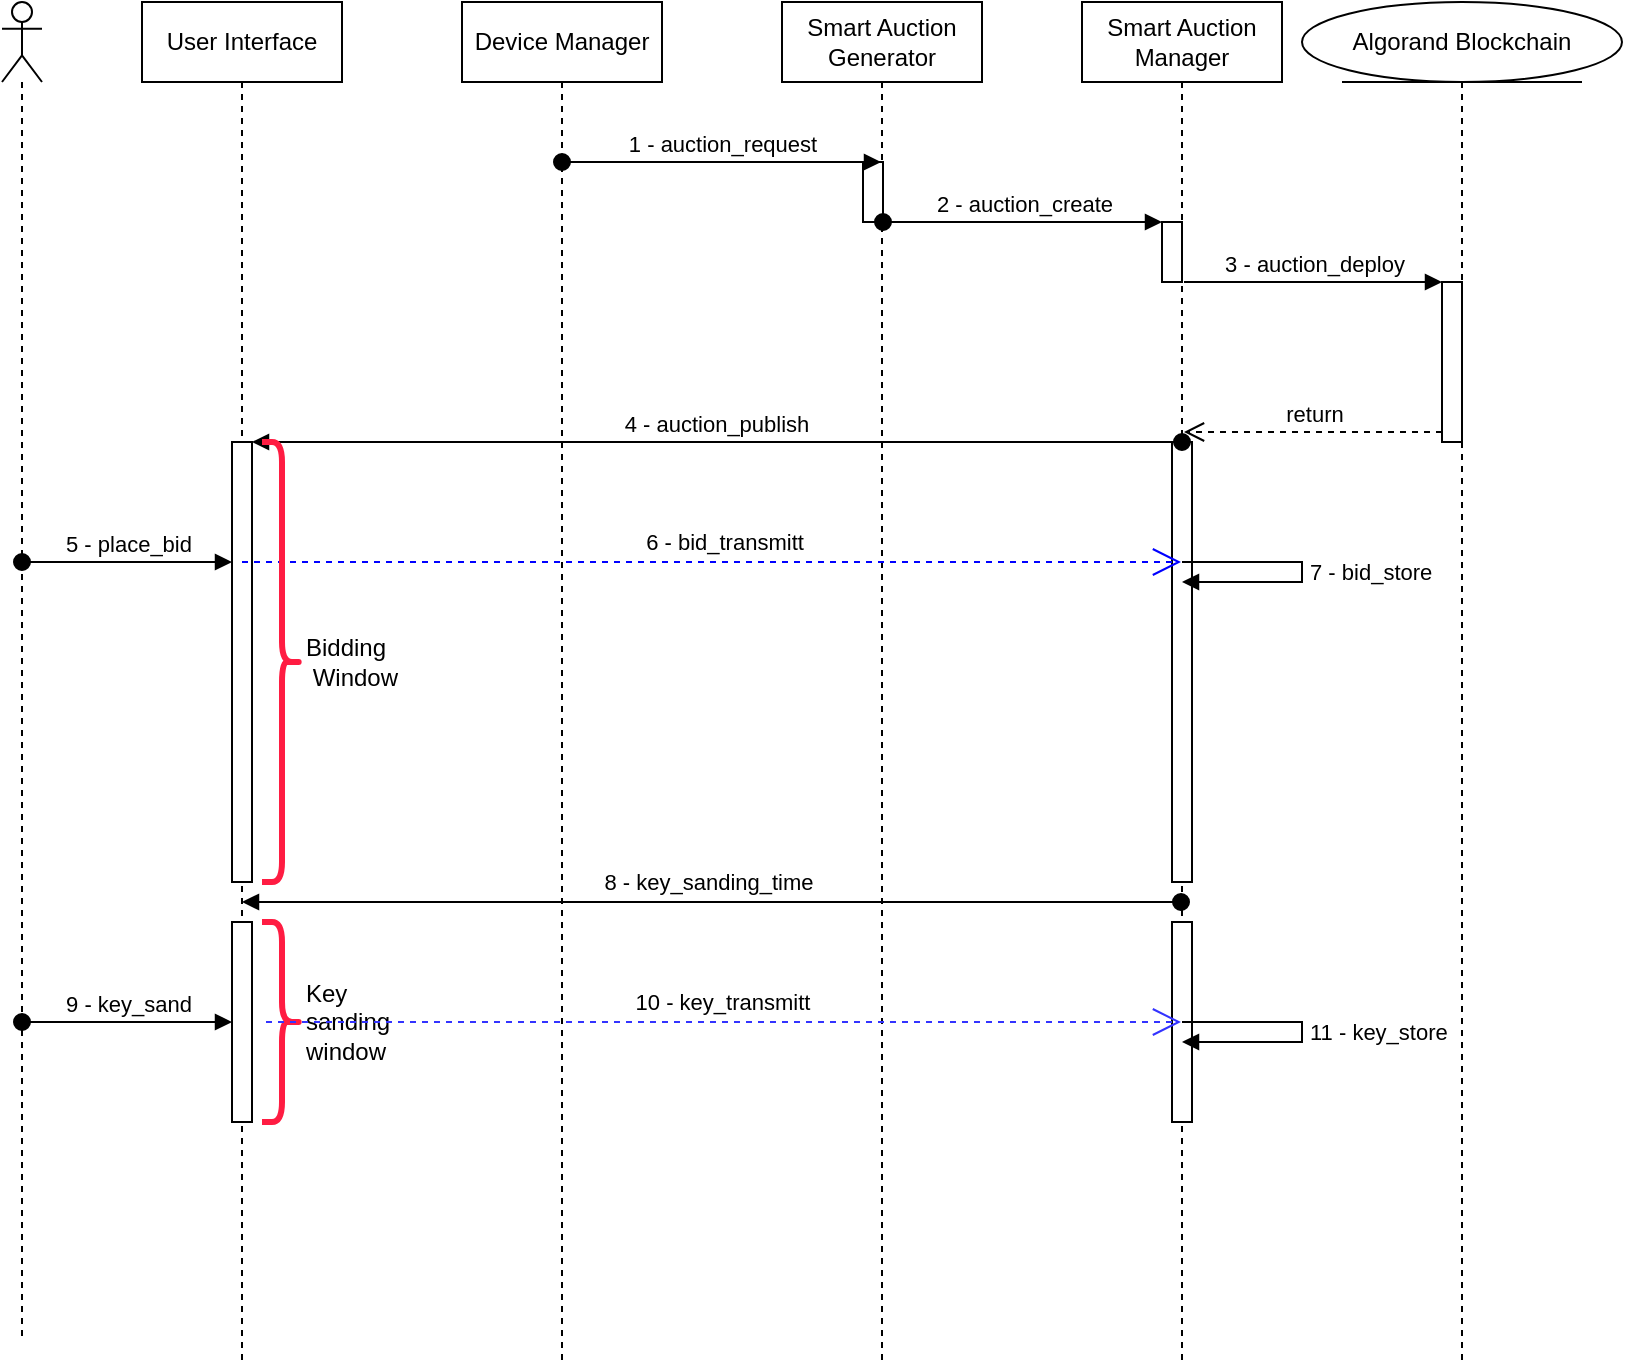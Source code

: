 <mxfile version="21.2.9" type="github">
  <diagram name="Pagina-1" id="DZtC7V4ZbZOl91H6jhJw">
    <mxGraphModel dx="838" dy="663" grid="1" gridSize="10" guides="1" tooltips="1" connect="1" arrows="1" fold="1" page="1" pageScale="1" pageWidth="827" pageHeight="1169" math="0" shadow="0">
      <root>
        <mxCell id="0" />
        <mxCell id="1" parent="0" />
        <mxCell id="v9cwIrvtGYx73TXp7SWS-9" value="" style="shape=umlLifeline;perimeter=lifelinePerimeter;whiteSpace=wrap;html=1;container=1;dropTarget=0;collapsible=0;recursiveResize=0;outlineConnect=0;portConstraint=eastwest;newEdgeStyle={&quot;edgeStyle&quot;:&quot;elbowEdgeStyle&quot;,&quot;elbow&quot;:&quot;vertical&quot;,&quot;curved&quot;:0,&quot;rounded&quot;:0};participant=umlActor;" vertex="1" parent="1">
          <mxGeometry x="10" y="40" width="20" height="670" as="geometry" />
        </mxCell>
        <mxCell id="v9cwIrvtGYx73TXp7SWS-10" value="User Interface" style="shape=umlLifeline;perimeter=lifelinePerimeter;whiteSpace=wrap;html=1;container=1;dropTarget=0;collapsible=0;recursiveResize=0;outlineConnect=0;portConstraint=eastwest;newEdgeStyle={&quot;edgeStyle&quot;:&quot;elbowEdgeStyle&quot;,&quot;elbow&quot;:&quot;vertical&quot;,&quot;curved&quot;:0,&quot;rounded&quot;:0};" vertex="1" parent="1">
          <mxGeometry x="80" y="40" width="100" height="680" as="geometry" />
        </mxCell>
        <mxCell id="v9cwIrvtGYx73TXp7SWS-32" value="" style="html=1;points=[];perimeter=orthogonalPerimeter;outlineConnect=0;targetShapes=umlLifeline;portConstraint=eastwest;newEdgeStyle={&quot;edgeStyle&quot;:&quot;elbowEdgeStyle&quot;,&quot;elbow&quot;:&quot;vertical&quot;,&quot;curved&quot;:0,&quot;rounded&quot;:0};" vertex="1" parent="v9cwIrvtGYx73TXp7SWS-10">
          <mxGeometry x="45" y="220" width="10" height="220" as="geometry" />
        </mxCell>
        <mxCell id="v9cwIrvtGYx73TXp7SWS-48" value="" style="html=1;points=[];perimeter=orthogonalPerimeter;outlineConnect=0;targetShapes=umlLifeline;portConstraint=eastwest;newEdgeStyle={&quot;edgeStyle&quot;:&quot;elbowEdgeStyle&quot;,&quot;elbow&quot;:&quot;vertical&quot;,&quot;curved&quot;:0,&quot;rounded&quot;:0};" vertex="1" parent="v9cwIrvtGYx73TXp7SWS-10">
          <mxGeometry x="45" y="460" width="10" height="100" as="geometry" />
        </mxCell>
        <mxCell id="v9cwIrvtGYx73TXp7SWS-11" value="Device Manager" style="shape=umlLifeline;perimeter=lifelinePerimeter;whiteSpace=wrap;html=1;container=1;dropTarget=0;collapsible=0;recursiveResize=0;outlineConnect=0;portConstraint=eastwest;newEdgeStyle={&quot;edgeStyle&quot;:&quot;elbowEdgeStyle&quot;,&quot;elbow&quot;:&quot;vertical&quot;,&quot;curved&quot;:0,&quot;rounded&quot;:0};" vertex="1" parent="1">
          <mxGeometry x="240" y="40" width="100" height="680" as="geometry" />
        </mxCell>
        <mxCell id="v9cwIrvtGYx73TXp7SWS-12" value="Smart Auction Generator" style="shape=umlLifeline;perimeter=lifelinePerimeter;whiteSpace=wrap;html=1;container=1;dropTarget=0;collapsible=0;recursiveResize=0;outlineConnect=0;portConstraint=eastwest;newEdgeStyle={&quot;edgeStyle&quot;:&quot;elbowEdgeStyle&quot;,&quot;elbow&quot;:&quot;vertical&quot;,&quot;curved&quot;:0,&quot;rounded&quot;:0};" vertex="1" parent="1">
          <mxGeometry x="400" y="40" width="100" height="680" as="geometry" />
        </mxCell>
        <mxCell id="v9cwIrvtGYx73TXp7SWS-21" value="" style="html=1;points=[];perimeter=orthogonalPerimeter;outlineConnect=0;targetShapes=umlLifeline;portConstraint=eastwest;newEdgeStyle={&quot;edgeStyle&quot;:&quot;elbowEdgeStyle&quot;,&quot;elbow&quot;:&quot;vertical&quot;,&quot;curved&quot;:0,&quot;rounded&quot;:0};" vertex="1" parent="v9cwIrvtGYx73TXp7SWS-12">
          <mxGeometry x="40.5" y="80" width="10" height="30" as="geometry" />
        </mxCell>
        <mxCell id="v9cwIrvtGYx73TXp7SWS-13" value="Smart Auction Manager" style="shape=umlLifeline;perimeter=lifelinePerimeter;whiteSpace=wrap;html=1;container=1;dropTarget=0;collapsible=0;recursiveResize=0;outlineConnect=0;portConstraint=eastwest;newEdgeStyle={&quot;edgeStyle&quot;:&quot;elbowEdgeStyle&quot;,&quot;elbow&quot;:&quot;vertical&quot;,&quot;curved&quot;:0,&quot;rounded&quot;:0};" vertex="1" parent="1">
          <mxGeometry x="550" y="40" width="100" height="680" as="geometry" />
        </mxCell>
        <mxCell id="v9cwIrvtGYx73TXp7SWS-25" value="" style="html=1;points=[];perimeter=orthogonalPerimeter;outlineConnect=0;targetShapes=umlLifeline;portConstraint=eastwest;newEdgeStyle={&quot;edgeStyle&quot;:&quot;elbowEdgeStyle&quot;,&quot;elbow&quot;:&quot;vertical&quot;,&quot;curved&quot;:0,&quot;rounded&quot;:0};" vertex="1" parent="v9cwIrvtGYx73TXp7SWS-13">
          <mxGeometry x="40" y="110" width="10" height="30" as="geometry" />
        </mxCell>
        <mxCell id="v9cwIrvtGYx73TXp7SWS-26" value="2 - auction_create" style="html=1;verticalAlign=bottom;startArrow=oval;endArrow=block;startSize=8;edgeStyle=elbowEdgeStyle;elbow=vertical;curved=0;rounded=0;" edge="1" parent="v9cwIrvtGYx73TXp7SWS-13" target="v9cwIrvtGYx73TXp7SWS-25">
          <mxGeometry relative="1" as="geometry">
            <mxPoint x="-99.5" y="110" as="sourcePoint" />
            <mxPoint x="60.5" y="110" as="targetPoint" />
            <Array as="points">
              <mxPoint x="-29.5" y="110" />
              <mxPoint x="0.5" y="130" />
            </Array>
          </mxGeometry>
        </mxCell>
        <mxCell id="v9cwIrvtGYx73TXp7SWS-43" value="" style="html=1;points=[];perimeter=orthogonalPerimeter;outlineConnect=0;targetShapes=umlLifeline;portConstraint=eastwest;newEdgeStyle={&quot;edgeStyle&quot;:&quot;elbowEdgeStyle&quot;,&quot;elbow&quot;:&quot;vertical&quot;,&quot;curved&quot;:0,&quot;rounded&quot;:0};" vertex="1" parent="v9cwIrvtGYx73TXp7SWS-13">
          <mxGeometry x="45" y="220" width="10" height="220" as="geometry" />
        </mxCell>
        <mxCell id="v9cwIrvtGYx73TXp7SWS-54" value="" style="html=1;points=[];perimeter=orthogonalPerimeter;outlineConnect=0;targetShapes=umlLifeline;portConstraint=eastwest;newEdgeStyle={&quot;edgeStyle&quot;:&quot;elbowEdgeStyle&quot;,&quot;elbow&quot;:&quot;vertical&quot;,&quot;curved&quot;:0,&quot;rounded&quot;:0};" vertex="1" parent="v9cwIrvtGYx73TXp7SWS-13">
          <mxGeometry x="45" y="460" width="10" height="100" as="geometry" />
        </mxCell>
        <mxCell id="v9cwIrvtGYx73TXp7SWS-14" value="Algorand Blockchain" style="shape=umlLifeline;perimeter=lifelinePerimeter;whiteSpace=wrap;html=1;container=1;dropTarget=0;collapsible=0;recursiveResize=0;outlineConnect=0;portConstraint=eastwest;newEdgeStyle={&quot;edgeStyle&quot;:&quot;elbowEdgeStyle&quot;,&quot;elbow&quot;:&quot;vertical&quot;,&quot;curved&quot;:0,&quot;rounded&quot;:0};participant=umlEntity;" vertex="1" parent="1">
          <mxGeometry x="660" y="40" width="160" height="680" as="geometry" />
        </mxCell>
        <mxCell id="v9cwIrvtGYx73TXp7SWS-27" value="" style="html=1;points=[];perimeter=orthogonalPerimeter;outlineConnect=0;targetShapes=umlLifeline;portConstraint=eastwest;newEdgeStyle={&quot;edgeStyle&quot;:&quot;elbowEdgeStyle&quot;,&quot;elbow&quot;:&quot;vertical&quot;,&quot;curved&quot;:0,&quot;rounded&quot;:0};" vertex="1" parent="v9cwIrvtGYx73TXp7SWS-14">
          <mxGeometry x="70" y="140" width="10" height="80" as="geometry" />
        </mxCell>
        <mxCell id="v9cwIrvtGYx73TXp7SWS-28" value="3 - auction_deploy" style="html=1;verticalAlign=bottom;endArrow=block;edgeStyle=elbowEdgeStyle;elbow=vertical;curved=0;rounded=0;" edge="1" target="v9cwIrvtGYx73TXp7SWS-27" parent="v9cwIrvtGYx73TXp7SWS-14">
          <mxGeometry relative="1" as="geometry">
            <mxPoint x="-59" y="140" as="sourcePoint" />
          </mxGeometry>
        </mxCell>
        <mxCell id="v9cwIrvtGYx73TXp7SWS-29" value="return" style="html=1;verticalAlign=bottom;endArrow=open;dashed=1;endSize=8;edgeStyle=elbowEdgeStyle;elbow=vertical;curved=0;rounded=0;" edge="1" source="v9cwIrvtGYx73TXp7SWS-27" parent="v9cwIrvtGYx73TXp7SWS-14">
          <mxGeometry relative="1" as="geometry">
            <mxPoint x="-59" y="215" as="targetPoint" />
          </mxGeometry>
        </mxCell>
        <mxCell id="v9cwIrvtGYx73TXp7SWS-22" value="1 - auction_request" style="html=1;verticalAlign=bottom;startArrow=oval;endArrow=block;startSize=8;edgeStyle=elbowEdgeStyle;elbow=vertical;curved=0;rounded=0;" edge="1" target="v9cwIrvtGYx73TXp7SWS-12" parent="1" source="v9cwIrvtGYx73TXp7SWS-11">
          <mxGeometry relative="1" as="geometry">
            <mxPoint x="350" y="120" as="sourcePoint" />
            <mxPoint x="510" y="120" as="targetPoint" />
            <Array as="points">
              <mxPoint x="360" y="120" />
              <mxPoint x="390" y="140" />
            </Array>
          </mxGeometry>
        </mxCell>
        <mxCell id="v9cwIrvtGYx73TXp7SWS-35" value="4 - auction_publish" style="html=1;verticalAlign=bottom;startArrow=oval;startFill=1;endArrow=block;startSize=8;edgeStyle=elbowEdgeStyle;elbow=vertical;curved=0;rounded=0;" edge="1" parent="1" target="v9cwIrvtGYx73TXp7SWS-32">
          <mxGeometry x="0.002" width="60" relative="1" as="geometry">
            <mxPoint x="600" y="260" as="sourcePoint" />
            <mxPoint x="460" y="250" as="targetPoint" />
            <mxPoint as="offset" />
          </mxGeometry>
        </mxCell>
        <mxCell id="v9cwIrvtGYx73TXp7SWS-37" value="5 - place_bid" style="html=1;verticalAlign=bottom;startArrow=oval;startFill=1;endArrow=block;startSize=8;edgeStyle=elbowEdgeStyle;elbow=vertical;curved=0;rounded=0;" edge="1" parent="1" source="v9cwIrvtGYx73TXp7SWS-9" target="v9cwIrvtGYx73TXp7SWS-32">
          <mxGeometry width="60" relative="1" as="geometry">
            <mxPoint x="400" y="330" as="sourcePoint" />
            <mxPoint x="120" y="320" as="targetPoint" />
            <Array as="points">
              <mxPoint x="120" y="320" />
            </Array>
          </mxGeometry>
        </mxCell>
        <mxCell id="v9cwIrvtGYx73TXp7SWS-38" value="6 - bid_transmitt" style="endArrow=open;endSize=12;dashed=1;html=1;rounded=0;strokeColor=#0000FF;" edge="1" parent="1" source="v9cwIrvtGYx73TXp7SWS-10" target="v9cwIrvtGYx73TXp7SWS-13">
          <mxGeometry x="0.025" y="10" width="160" relative="1" as="geometry">
            <mxPoint x="350" y="330" as="sourcePoint" />
            <mxPoint x="510" y="330" as="targetPoint" />
            <Array as="points">
              <mxPoint x="370" y="320" />
            </Array>
            <mxPoint as="offset" />
          </mxGeometry>
        </mxCell>
        <mxCell id="v9cwIrvtGYx73TXp7SWS-40" value="7 - bid_store" style="html=1;align=left;spacingLeft=2;endArrow=block;rounded=0;edgeStyle=orthogonalEdgeStyle;curved=0;rounded=0;" edge="1" target="v9cwIrvtGYx73TXp7SWS-13" parent="1" source="v9cwIrvtGYx73TXp7SWS-13">
          <mxGeometry relative="1" as="geometry">
            <mxPoint x="420" y="310" as="sourcePoint" />
            <Array as="points">
              <mxPoint x="660" y="320" />
              <mxPoint x="660" y="330" />
            </Array>
          </mxGeometry>
        </mxCell>
        <mxCell id="v9cwIrvtGYx73TXp7SWS-42" value="Bidding &amp;nbsp;Window" style="shape=curlyBracket;whiteSpace=wrap;html=1;rounded=1;flipH=1;labelPosition=right;verticalLabelPosition=middle;align=left;verticalAlign=middle;size=0.5;fillColor=#f8cecc;strokeColor=#FF1C42;strokeWidth=3;" vertex="1" parent="1">
          <mxGeometry x="140" y="260" width="20" height="220" as="geometry" />
        </mxCell>
        <mxCell id="v9cwIrvtGYx73TXp7SWS-47" value="8 - key_sanding_time" style="html=1;verticalAlign=bottom;startArrow=oval;startFill=1;endArrow=block;startSize=8;edgeStyle=elbowEdgeStyle;elbow=vertical;curved=0;rounded=0;" edge="1" parent="1" source="v9cwIrvtGYx73TXp7SWS-13" target="v9cwIrvtGYx73TXp7SWS-10">
          <mxGeometry x="0.013" y="-1" width="60" relative="1" as="geometry">
            <mxPoint x="380" y="480" as="sourcePoint" />
            <mxPoint x="440" y="480" as="targetPoint" />
            <Array as="points">
              <mxPoint x="350" y="490" />
            </Array>
            <mxPoint x="1" as="offset" />
          </mxGeometry>
        </mxCell>
        <mxCell id="v9cwIrvtGYx73TXp7SWS-49" value="Key sanding&amp;nbsp;&lt;br&gt;window" style="shape=curlyBracket;whiteSpace=wrap;html=1;rounded=1;flipH=1;labelPosition=right;verticalLabelPosition=middle;align=left;verticalAlign=middle;size=0.5;fillColor=#f8cecc;strokeColor=#FF1C42;strokeWidth=3;" vertex="1" parent="1">
          <mxGeometry x="140" y="500" width="20" height="100" as="geometry" />
        </mxCell>
        <mxCell id="v9cwIrvtGYx73TXp7SWS-52" value="9 - key_sand" style="html=1;verticalAlign=bottom;startArrow=oval;startFill=1;endArrow=block;startSize=8;edgeStyle=elbowEdgeStyle;elbow=vertical;curved=0;rounded=0;" edge="1" parent="1" source="v9cwIrvtGYx73TXp7SWS-9" target="v9cwIrvtGYx73TXp7SWS-48">
          <mxGeometry x="0.005" width="60" relative="1" as="geometry">
            <mxPoint x="380" y="500" as="sourcePoint" />
            <mxPoint x="440" y="500" as="targetPoint" />
            <Array as="points">
              <mxPoint x="80" y="550" />
            </Array>
            <mxPoint as="offset" />
          </mxGeometry>
        </mxCell>
        <mxCell id="v9cwIrvtGYx73TXp7SWS-57" value="10 - key_transmitt" style="endArrow=open;endSize=12;dashed=1;html=1;rounded=0;exitX=0.9;exitY=0.5;exitDx=0;exitDy=0;exitPerimeter=0;strokeColor=#3333FF;" edge="1" parent="1" source="v9cwIrvtGYx73TXp7SWS-49" target="v9cwIrvtGYx73TXp7SWS-13">
          <mxGeometry x="-0.003" y="10" width="160" relative="1" as="geometry">
            <mxPoint x="320" y="360" as="sourcePoint" />
            <mxPoint x="480" y="360" as="targetPoint" />
            <Array as="points">
              <mxPoint x="490" y="550" />
            </Array>
            <mxPoint as="offset" />
          </mxGeometry>
        </mxCell>
        <mxCell id="v9cwIrvtGYx73TXp7SWS-58" value="11 - key_store" style="html=1;align=left;spacingLeft=2;endArrow=block;rounded=0;edgeStyle=orthogonalEdgeStyle;curved=0;rounded=0;" edge="1" parent="1">
          <mxGeometry relative="1" as="geometry">
            <mxPoint x="600" y="550" as="sourcePoint" />
            <Array as="points">
              <mxPoint x="660" y="550" />
              <mxPoint x="660" y="560" />
            </Array>
            <mxPoint x="600" y="560" as="targetPoint" />
          </mxGeometry>
        </mxCell>
      </root>
    </mxGraphModel>
  </diagram>
</mxfile>
